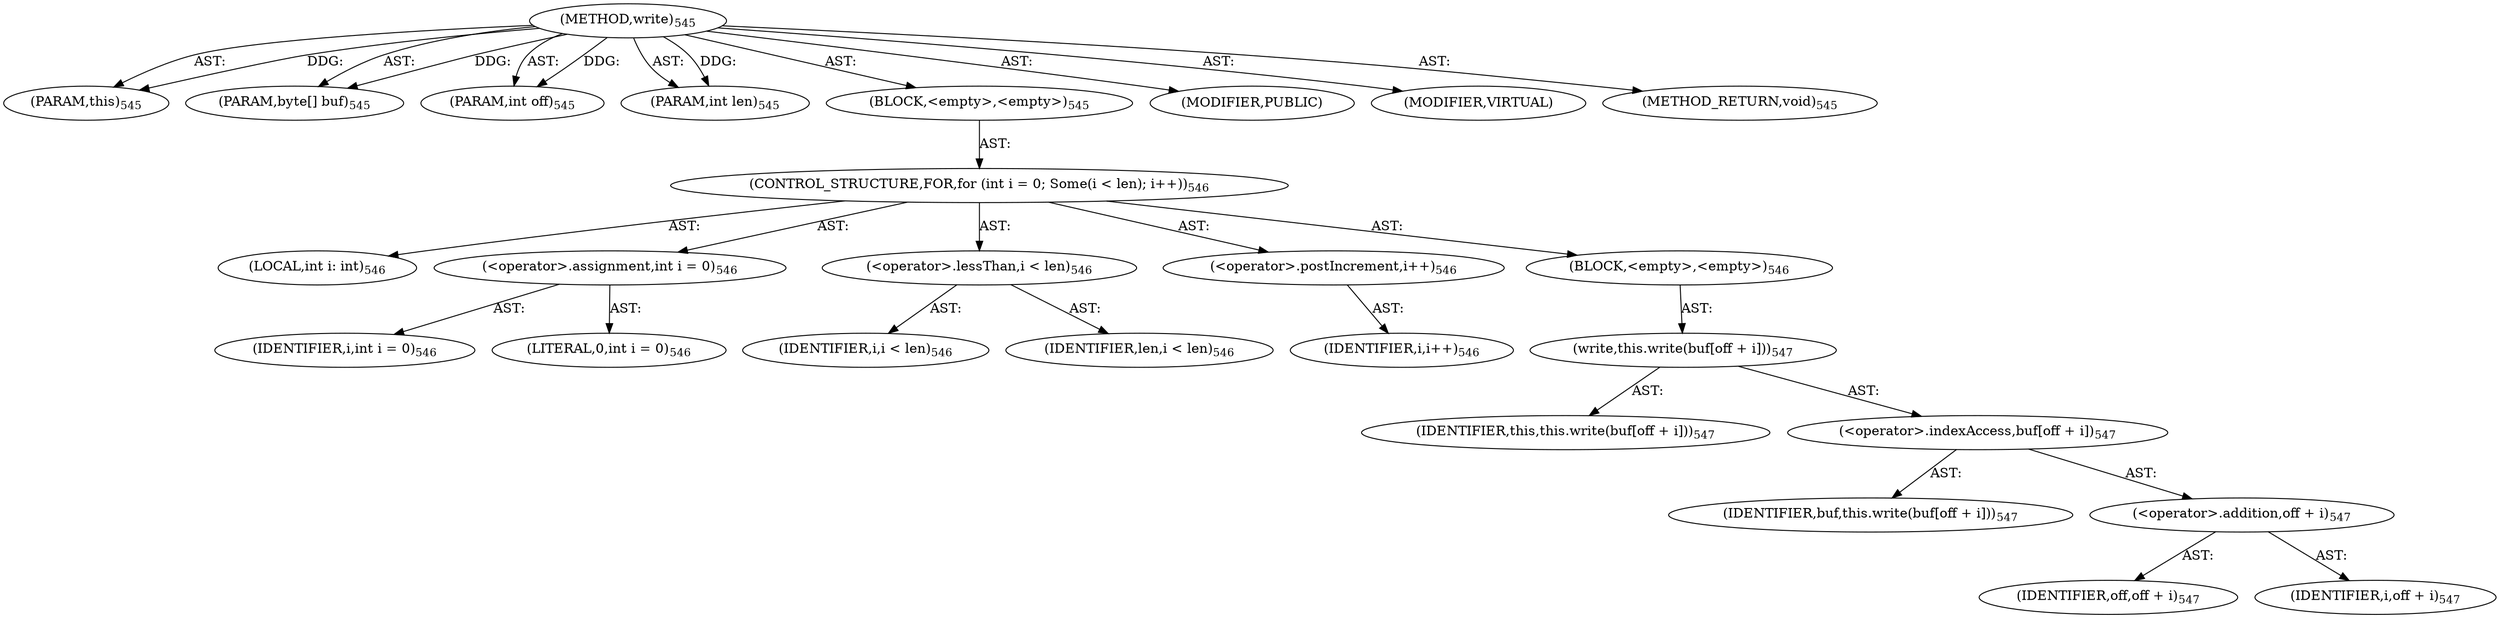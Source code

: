 digraph "write" {  
"111669149730" [label = <(METHOD,write)<SUB>545</SUB>> ]
"115964117019" [label = <(PARAM,this)<SUB>545</SUB>> ]
"115964117048" [label = <(PARAM,byte[] buf)<SUB>545</SUB>> ]
"115964117049" [label = <(PARAM,int off)<SUB>545</SUB>> ]
"115964117050" [label = <(PARAM,int len)<SUB>545</SUB>> ]
"25769803850" [label = <(BLOCK,&lt;empty&gt;,&lt;empty&gt;)<SUB>545</SUB>> ]
"47244640292" [label = <(CONTROL_STRUCTURE,FOR,for (int i = 0; Some(i &lt; len); i++))<SUB>546</SUB>> ]
"94489280538" [label = <(LOCAL,int i: int)<SUB>546</SUB>> ]
"30064771372" [label = <(&lt;operator&gt;.assignment,int i = 0)<SUB>546</SUB>> ]
"68719476960" [label = <(IDENTIFIER,i,int i = 0)<SUB>546</SUB>> ]
"90194313279" [label = <(LITERAL,0,int i = 0)<SUB>546</SUB>> ]
"30064771373" [label = <(&lt;operator&gt;.lessThan,i &lt; len)<SUB>546</SUB>> ]
"68719476961" [label = <(IDENTIFIER,i,i &lt; len)<SUB>546</SUB>> ]
"68719476962" [label = <(IDENTIFIER,len,i &lt; len)<SUB>546</SUB>> ]
"30064771374" [label = <(&lt;operator&gt;.postIncrement,i++)<SUB>546</SUB>> ]
"68719476963" [label = <(IDENTIFIER,i,i++)<SUB>546</SUB>> ]
"25769803851" [label = <(BLOCK,&lt;empty&gt;,&lt;empty&gt;)<SUB>546</SUB>> ]
"30064771375" [label = <(write,this.write(buf[off + i]))<SUB>547</SUB>> ]
"68719476784" [label = <(IDENTIFIER,this,this.write(buf[off + i]))<SUB>547</SUB>> ]
"30064771376" [label = <(&lt;operator&gt;.indexAccess,buf[off + i])<SUB>547</SUB>> ]
"68719476964" [label = <(IDENTIFIER,buf,this.write(buf[off + i]))<SUB>547</SUB>> ]
"30064771377" [label = <(&lt;operator&gt;.addition,off + i)<SUB>547</SUB>> ]
"68719476965" [label = <(IDENTIFIER,off,off + i)<SUB>547</SUB>> ]
"68719476966" [label = <(IDENTIFIER,i,off + i)<SUB>547</SUB>> ]
"133143986258" [label = <(MODIFIER,PUBLIC)> ]
"133143986259" [label = <(MODIFIER,VIRTUAL)> ]
"128849018914" [label = <(METHOD_RETURN,void)<SUB>545</SUB>> ]
  "111669149730" -> "115964117019"  [ label = "AST: "] 
  "111669149730" -> "115964117048"  [ label = "AST: "] 
  "111669149730" -> "115964117049"  [ label = "AST: "] 
  "111669149730" -> "115964117050"  [ label = "AST: "] 
  "111669149730" -> "25769803850"  [ label = "AST: "] 
  "111669149730" -> "133143986258"  [ label = "AST: "] 
  "111669149730" -> "133143986259"  [ label = "AST: "] 
  "111669149730" -> "128849018914"  [ label = "AST: "] 
  "25769803850" -> "47244640292"  [ label = "AST: "] 
  "47244640292" -> "94489280538"  [ label = "AST: "] 
  "47244640292" -> "30064771372"  [ label = "AST: "] 
  "47244640292" -> "30064771373"  [ label = "AST: "] 
  "47244640292" -> "30064771374"  [ label = "AST: "] 
  "47244640292" -> "25769803851"  [ label = "AST: "] 
  "30064771372" -> "68719476960"  [ label = "AST: "] 
  "30064771372" -> "90194313279"  [ label = "AST: "] 
  "30064771373" -> "68719476961"  [ label = "AST: "] 
  "30064771373" -> "68719476962"  [ label = "AST: "] 
  "30064771374" -> "68719476963"  [ label = "AST: "] 
  "25769803851" -> "30064771375"  [ label = "AST: "] 
  "30064771375" -> "68719476784"  [ label = "AST: "] 
  "30064771375" -> "30064771376"  [ label = "AST: "] 
  "30064771376" -> "68719476964"  [ label = "AST: "] 
  "30064771376" -> "30064771377"  [ label = "AST: "] 
  "30064771377" -> "68719476965"  [ label = "AST: "] 
  "30064771377" -> "68719476966"  [ label = "AST: "] 
  "111669149730" -> "115964117019"  [ label = "DDG: "] 
  "111669149730" -> "115964117048"  [ label = "DDG: "] 
  "111669149730" -> "115964117049"  [ label = "DDG: "] 
  "111669149730" -> "115964117050"  [ label = "DDG: "] 
}
